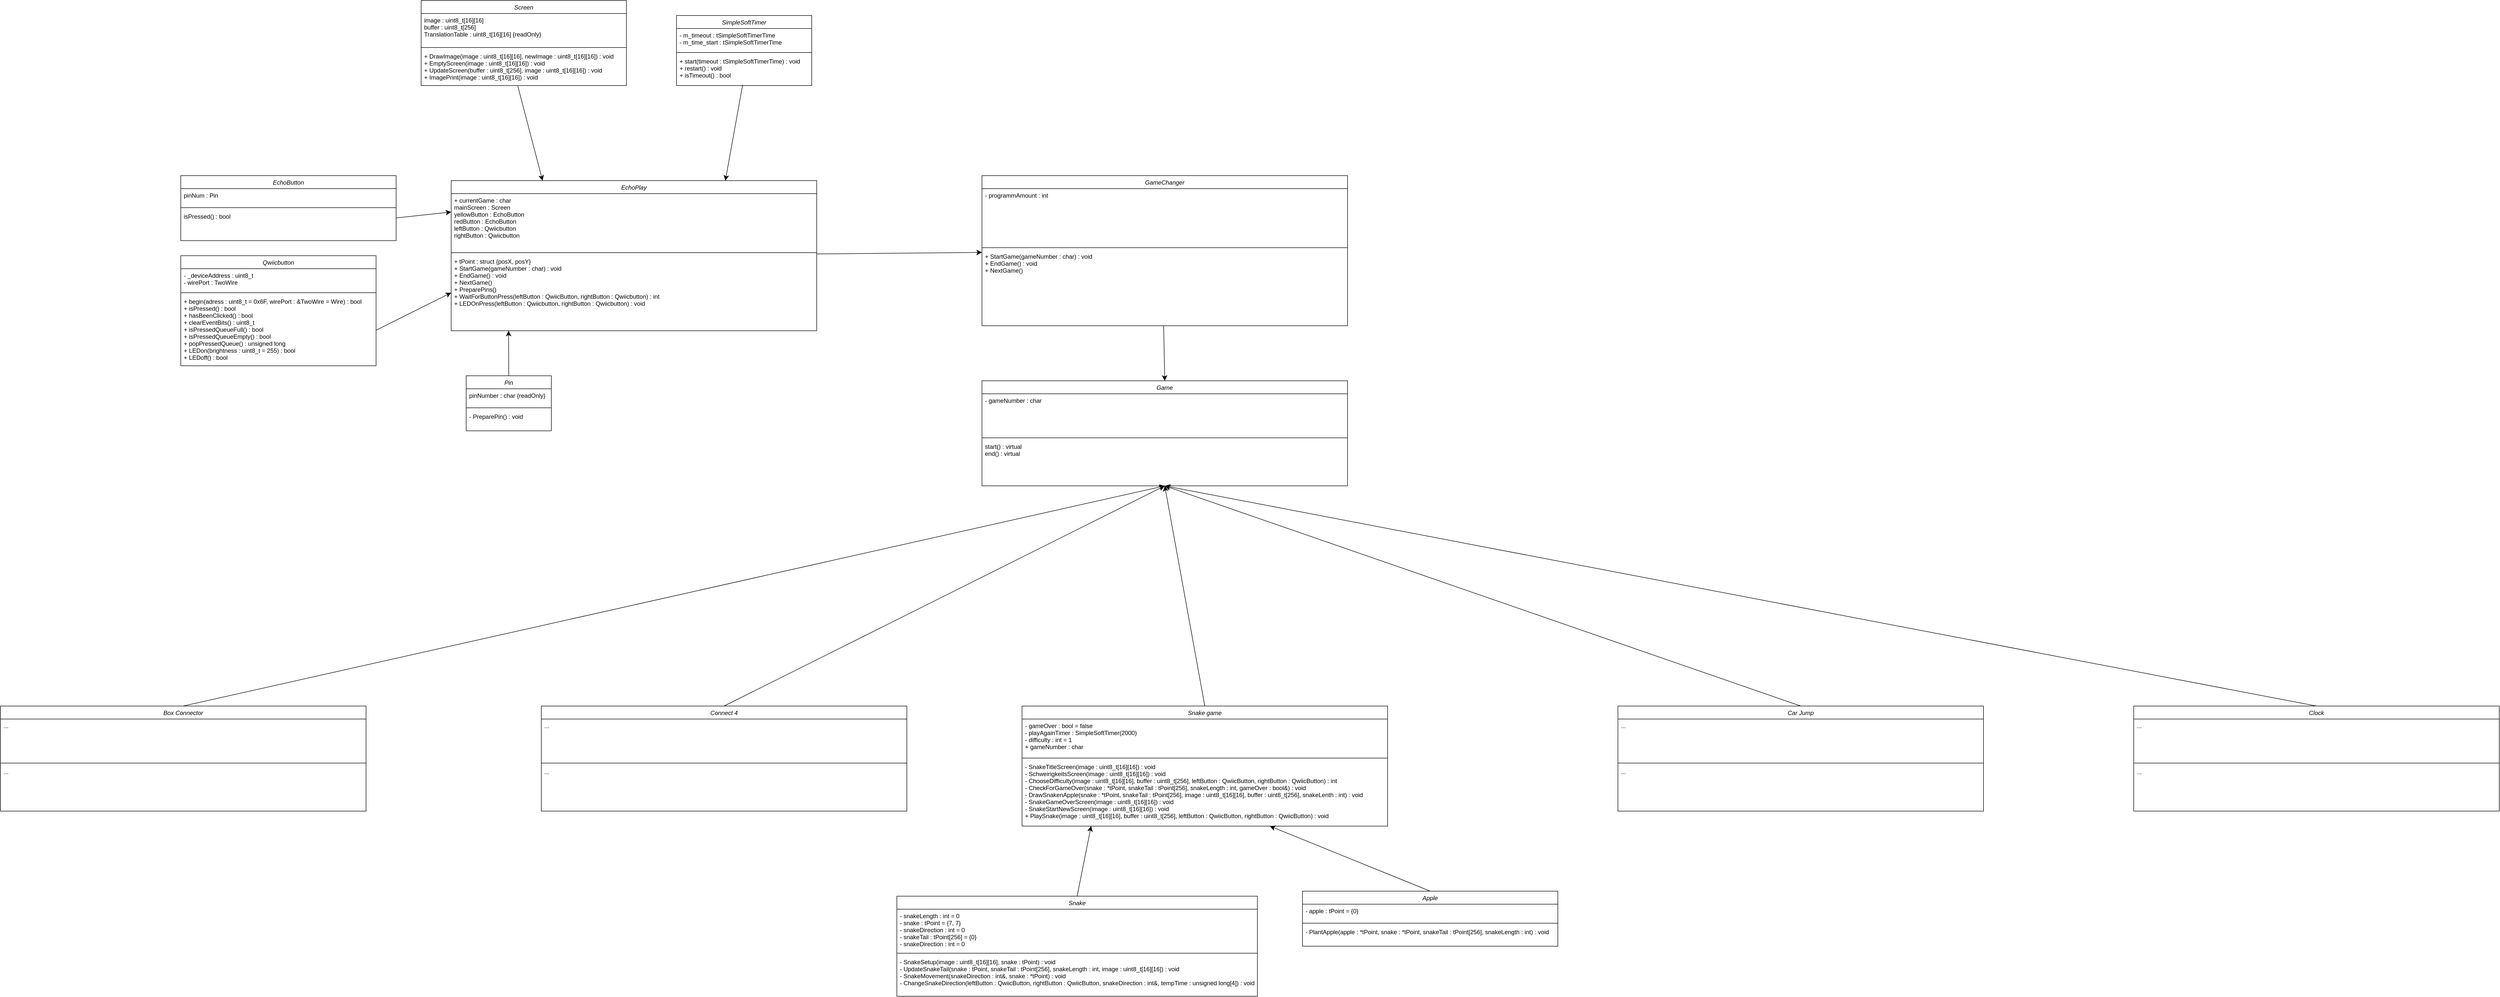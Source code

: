 <mxfile version="28.1.2">
  <diagram id="C5RBs43oDa-KdzZeNtuy" name="Snake">
    <mxGraphModel dx="3209" dy="2805" grid="1" gridSize="10" guides="1" tooltips="1" connect="1" arrows="1" fold="1" page="0" pageScale="1" pageWidth="827" pageHeight="1169" math="0" shadow="0">
      <root>
        <mxCell id="WIyWlLk6GJQsqaUBKTNV-0" />
        <mxCell id="WIyWlLk6GJQsqaUBKTNV-1" parent="WIyWlLk6GJQsqaUBKTNV-0" />
        <mxCell id="eW0T1VOaYJWBQ0yNCG2t-7" value="" style="edgeStyle=none;curved=1;rounded=0;orthogonalLoop=1;jettySize=auto;html=1;fontSize=12;startSize=8;endSize=8;" edge="1" parent="WIyWlLk6GJQsqaUBKTNV-1" source="EPb7erDvm0e9K2WXAWxK-30" target="eW0T1VOaYJWBQ0yNCG2t-3">
          <mxGeometry relative="1" as="geometry" />
        </mxCell>
        <mxCell id="EPb7erDvm0e9K2WXAWxK-30" value="EchoPlay" style="swimlane;fontStyle=2;align=center;verticalAlign=top;childLayout=stackLayout;horizontal=1;startSize=26;horizontalStack=0;resizeParent=1;resizeLast=0;collapsible=1;marginBottom=0;rounded=0;shadow=0;strokeWidth=1;" parent="WIyWlLk6GJQsqaUBKTNV-1" vertex="1">
          <mxGeometry x="-1070" y="-1410" width="730" height="300" as="geometry">
            <mxRectangle x="230" y="140" width="160" height="26" as="alternateBounds" />
          </mxGeometry>
        </mxCell>
        <mxCell id="EPb7erDvm0e9K2WXAWxK-31" value="+ currentGame : char&#xa;mainScreen : Screen&#xa;yellowButton : EchoButton&#xa;redButton : EchoButton&#xa;leftButton : Qwiicbutton&#xa;rightButton : Qwiicbutton&#xa;" style="text;align=left;verticalAlign=top;spacingLeft=4;spacingRight=4;overflow=hidden;rotatable=0;points=[[0,0.5],[1,0.5]];portConstraint=eastwest;rounded=0;shadow=0;html=0;" parent="EPb7erDvm0e9K2WXAWxK-30" vertex="1">
          <mxGeometry y="26" width="730" height="114" as="geometry" />
        </mxCell>
        <mxCell id="EPb7erDvm0e9K2WXAWxK-32" value="" style="line;html=1;strokeWidth=1;align=left;verticalAlign=middle;spacingTop=-1;spacingLeft=3;spacingRight=3;rotatable=0;labelPosition=right;points=[];portConstraint=eastwest;" parent="EPb7erDvm0e9K2WXAWxK-30" vertex="1">
          <mxGeometry y="140" width="730" height="8" as="geometry" />
        </mxCell>
        <mxCell id="EPb7erDvm0e9K2WXAWxK-33" value="+ tPoint : struct {posX, posY}&#xa;+ StartGame(gameNumber : char) : void&#xa;+ EndGame() : void&#xa;+ NextGame()&#xa;+ PreparePins()&#xa;+ WaitForButtonPress(leftButton : QwiicButton, rightButton : Qwiicbutton) : int&#xa;+ LEDOnPress(leftButton : Qwiicbutton, rightButton : Qwiicbutton) : void&#xa;&#xa;" style="text;align=left;verticalAlign=top;spacingLeft=4;spacingRight=4;overflow=hidden;rotatable=0;points=[[0,0.5],[1,0.5]];portConstraint=eastwest;" parent="EPb7erDvm0e9K2WXAWxK-30" vertex="1">
          <mxGeometry y="148" width="730" height="152" as="geometry" />
        </mxCell>
        <mxCell id="EPb7erDvm0e9K2WXAWxK-44" value="" style="edgeStyle=none;curved=1;rounded=0;orthogonalLoop=1;jettySize=auto;html=1;fontSize=12;startSize=8;endSize=8;exitX=0.5;exitY=0;exitDx=0;exitDy=0;entryX=0.157;entryY=1;entryDx=0;entryDy=0;entryPerimeter=0;" parent="WIyWlLk6GJQsqaUBKTNV-1" source="EPb7erDvm0e9K2WXAWxK-41" target="EPb7erDvm0e9K2WXAWxK-33" edge="1">
          <mxGeometry relative="1" as="geometry">
            <mxPoint x="-350.0" y="-1234.883" as="sourcePoint" />
            <mxPoint x="-510" y="-1100" as="targetPoint" />
          </mxGeometry>
        </mxCell>
        <mxCell id="EPb7erDvm0e9K2WXAWxK-41" value="Pin" style="swimlane;fontStyle=2;align=center;verticalAlign=top;childLayout=stackLayout;horizontal=1;startSize=26;horizontalStack=0;resizeParent=1;resizeLast=0;collapsible=1;marginBottom=0;rounded=0;shadow=0;strokeWidth=1;" parent="WIyWlLk6GJQsqaUBKTNV-1" vertex="1">
          <mxGeometry x="-1040" y="-1020" width="170" height="110" as="geometry">
            <mxRectangle x="230" y="140" width="160" height="26" as="alternateBounds" />
          </mxGeometry>
        </mxCell>
        <mxCell id="EPb7erDvm0e9K2WXAWxK-42" value="pinNumber : char {readOnly}" style="text;align=left;verticalAlign=top;spacingLeft=4;spacingRight=4;overflow=hidden;rotatable=0;points=[[0,0.5],[1,0.5]];portConstraint=eastwest;rounded=0;shadow=0;html=0;" parent="EPb7erDvm0e9K2WXAWxK-41" vertex="1">
          <mxGeometry y="26" width="170" height="34" as="geometry" />
        </mxCell>
        <mxCell id="EPb7erDvm0e9K2WXAWxK-43" value="" style="line;html=1;strokeWidth=1;align=left;verticalAlign=middle;spacingTop=-1;spacingLeft=3;spacingRight=3;rotatable=0;labelPosition=right;points=[];portConstraint=eastwest;" parent="EPb7erDvm0e9K2WXAWxK-41" vertex="1">
          <mxGeometry y="60" width="170" height="8" as="geometry" />
        </mxCell>
        <mxCell id="EPb7erDvm0e9K2WXAWxK-46" value="- PreparePin() : void" style="text;align=left;verticalAlign=top;spacingLeft=4;spacingRight=4;overflow=hidden;rotatable=0;points=[[0,0.5],[1,0.5]];portConstraint=eastwest;rounded=0;shadow=0;html=0;" parent="EPb7erDvm0e9K2WXAWxK-41" vertex="1">
          <mxGeometry y="68" width="170" height="42" as="geometry" />
        </mxCell>
        <mxCell id="EPb7erDvm0e9K2WXAWxK-55" value="Game" style="swimlane;fontStyle=2;align=center;verticalAlign=top;childLayout=stackLayout;horizontal=1;startSize=26;horizontalStack=0;resizeParent=1;resizeLast=0;collapsible=1;marginBottom=0;rounded=0;shadow=0;strokeWidth=1;" parent="WIyWlLk6GJQsqaUBKTNV-1" vertex="1">
          <mxGeometry x="-10" y="-1010" width="730" height="210" as="geometry">
            <mxRectangle x="230" y="140" width="160" height="26" as="alternateBounds" />
          </mxGeometry>
        </mxCell>
        <mxCell id="EPb7erDvm0e9K2WXAWxK-56" value="- gameNumber : char&#xa;" style="text;align=left;verticalAlign=top;spacingLeft=4;spacingRight=4;overflow=hidden;rotatable=0;points=[[0,0.5],[1,0.5]];portConstraint=eastwest;rounded=0;shadow=0;html=0;" parent="EPb7erDvm0e9K2WXAWxK-55" vertex="1">
          <mxGeometry y="26" width="730" height="84" as="geometry" />
        </mxCell>
        <mxCell id="EPb7erDvm0e9K2WXAWxK-57" value="" style="line;html=1;strokeWidth=1;align=left;verticalAlign=middle;spacingTop=-1;spacingLeft=3;spacingRight=3;rotatable=0;labelPosition=right;points=[];portConstraint=eastwest;" parent="EPb7erDvm0e9K2WXAWxK-55" vertex="1">
          <mxGeometry y="110" width="730" height="8" as="geometry" />
        </mxCell>
        <mxCell id="EWlRzlxdhO2FhHiECtLa-30" value="start() : virtual&#xa;end() : virtual&#xa;&#xa;" style="text;align=left;verticalAlign=top;spacingLeft=4;spacingRight=4;overflow=hidden;rotatable=0;points=[[0,0.5],[1,0.5]];portConstraint=eastwest;rounded=0;shadow=0;html=0;" parent="EPb7erDvm0e9K2WXAWxK-55" vertex="1">
          <mxGeometry y="118" width="730" height="84" as="geometry" />
        </mxCell>
        <mxCell id="EWlRzlxdhO2FhHiECtLa-0" value="Screen" style="swimlane;fontStyle=2;align=center;verticalAlign=top;childLayout=stackLayout;horizontal=1;startSize=26;horizontalStack=0;resizeParent=1;resizeLast=0;collapsible=1;marginBottom=0;rounded=0;shadow=0;strokeWidth=1;" parent="WIyWlLk6GJQsqaUBKTNV-1" vertex="1">
          <mxGeometry x="-1130" y="-1770" width="410" height="170" as="geometry">
            <mxRectangle x="230" y="140" width="160" height="26" as="alternateBounds" />
          </mxGeometry>
        </mxCell>
        <mxCell id="EWlRzlxdhO2FhHiECtLa-1" value="image : uint8_t[16][16]&#xa;buffer : uint8_t[256]&#xa;TranslationTable : uint8_t[16][16] {readOnly}" style="text;align=left;verticalAlign=top;spacingLeft=4;spacingRight=4;overflow=hidden;rotatable=0;points=[[0,0.5],[1,0.5]];portConstraint=eastwest;rounded=0;shadow=0;html=0;" parent="EWlRzlxdhO2FhHiECtLa-0" vertex="1">
          <mxGeometry y="26" width="410" height="64" as="geometry" />
        </mxCell>
        <mxCell id="EWlRzlxdhO2FhHiECtLa-2" value="" style="line;html=1;strokeWidth=1;align=left;verticalAlign=middle;spacingTop=-1;spacingLeft=3;spacingRight=3;rotatable=0;labelPosition=right;points=[];portConstraint=eastwest;" parent="EWlRzlxdhO2FhHiECtLa-0" vertex="1">
          <mxGeometry y="90" width="410" height="8" as="geometry" />
        </mxCell>
        <mxCell id="EWlRzlxdhO2FhHiECtLa-3" value="+ DrawImage(image : uint8_t[16][16], newImage : uint8_t[16][16]) : void&#xa;+ EmptyScreen(image : uint8_t[16][16]) : void&#xa;+ UpdateScreen(buffer : uint8_t[256], image : uint8_t[16][16]) : void&#xa;+ ImagePrint(image : uint8_t[16][16]) : void" style="text;align=left;verticalAlign=top;spacingLeft=4;spacingRight=4;overflow=hidden;rotatable=0;points=[[0,0.5],[1,0.5]];portConstraint=eastwest;" parent="EWlRzlxdhO2FhHiECtLa-0" vertex="1">
          <mxGeometry y="98" width="410" height="72" as="geometry" />
        </mxCell>
        <mxCell id="EWlRzlxdhO2FhHiECtLa-10" value="EchoButton" style="swimlane;fontStyle=2;align=center;verticalAlign=top;childLayout=stackLayout;horizontal=1;startSize=26;horizontalStack=0;resizeParent=1;resizeLast=0;collapsible=1;marginBottom=0;rounded=0;shadow=0;strokeWidth=1;" parent="WIyWlLk6GJQsqaUBKTNV-1" vertex="1">
          <mxGeometry x="-1610" y="-1420" width="430" height="130" as="geometry">
            <mxRectangle x="230" y="140" width="160" height="26" as="alternateBounds" />
          </mxGeometry>
        </mxCell>
        <mxCell id="EWlRzlxdhO2FhHiECtLa-11" value="pinNum : Pin&#xa;" style="text;align=left;verticalAlign=top;spacingLeft=4;spacingRight=4;overflow=hidden;rotatable=0;points=[[0,0.5],[1,0.5]];portConstraint=eastwest;rounded=0;shadow=0;html=0;" parent="EWlRzlxdhO2FhHiECtLa-10" vertex="1">
          <mxGeometry y="26" width="430" height="34" as="geometry" />
        </mxCell>
        <mxCell id="EWlRzlxdhO2FhHiECtLa-12" value="" style="line;html=1;strokeWidth=1;align=left;verticalAlign=middle;spacingTop=-1;spacingLeft=3;spacingRight=3;rotatable=0;labelPosition=right;points=[];portConstraint=eastwest;" parent="EWlRzlxdhO2FhHiECtLa-10" vertex="1">
          <mxGeometry y="60" width="430" height="8" as="geometry" />
        </mxCell>
        <mxCell id="EWlRzlxdhO2FhHiECtLa-34" value="isPressed() : bool&#xa;" style="text;align=left;verticalAlign=top;spacingLeft=4;spacingRight=4;overflow=hidden;rotatable=0;points=[[0,0.5],[1,0.5]];portConstraint=eastwest;rounded=0;shadow=0;html=0;" parent="EWlRzlxdhO2FhHiECtLa-10" vertex="1">
          <mxGeometry y="68" width="430" height="62" as="geometry" />
        </mxCell>
        <mxCell id="EWlRzlxdhO2FhHiECtLa-14" style="edgeStyle=none;curved=1;rounded=0;orthogonalLoop=1;jettySize=auto;html=1;exitX=0.999;exitY=0.269;exitDx=0;exitDy=0;entryX=0;entryY=0.322;entryDx=0;entryDy=0;entryPerimeter=0;fontSize=12;startSize=8;endSize=8;exitPerimeter=0;" parent="WIyWlLk6GJQsqaUBKTNV-1" source="EWlRzlxdhO2FhHiECtLa-34" target="EPb7erDvm0e9K2WXAWxK-31" edge="1">
          <mxGeometry relative="1" as="geometry">
            <mxPoint x="-1240" y="-1311" as="sourcePoint" />
          </mxGeometry>
        </mxCell>
        <mxCell id="EWlRzlxdhO2FhHiECtLa-15" value="Qwiicbutton" style="swimlane;fontStyle=2;align=center;verticalAlign=top;childLayout=stackLayout;horizontal=1;startSize=26;horizontalStack=0;resizeParent=1;resizeLast=0;collapsible=1;marginBottom=0;rounded=0;shadow=0;strokeWidth=1;" parent="WIyWlLk6GJQsqaUBKTNV-1" vertex="1">
          <mxGeometry x="-1610" y="-1260" width="390" height="220" as="geometry">
            <mxRectangle x="230" y="140" width="160" height="26" as="alternateBounds" />
          </mxGeometry>
        </mxCell>
        <mxCell id="EWlRzlxdhO2FhHiECtLa-16" value="- _deviceAddress : uint8_t&#xa;- wirePort : TwoWire" style="text;align=left;verticalAlign=top;spacingLeft=4;spacingRight=4;overflow=hidden;rotatable=0;points=[[0,0.5],[1,0.5]];portConstraint=eastwest;rounded=0;shadow=0;html=0;" parent="EWlRzlxdhO2FhHiECtLa-15" vertex="1">
          <mxGeometry y="26" width="390" height="44" as="geometry" />
        </mxCell>
        <mxCell id="EWlRzlxdhO2FhHiECtLa-17" value="" style="line;html=1;strokeWidth=1;align=left;verticalAlign=middle;spacingTop=-1;spacingLeft=3;spacingRight=3;rotatable=0;labelPosition=right;points=[];portConstraint=eastwest;" parent="EWlRzlxdhO2FhHiECtLa-15" vertex="1">
          <mxGeometry y="70" width="390" height="8" as="geometry" />
        </mxCell>
        <mxCell id="EWlRzlxdhO2FhHiECtLa-18" value="+ begin(adress : uint8_t = 0x6F, wirePort : &amp;TwoWire = Wire) : bool&#xa;+ isPressed() : bool&#xa;+ hasBeenClicked() : bool&#xa;+ clearEventBits() : uint8_t&#xa;+ isPressedQueueFull() : bool&#xa;+ isPressedQueueEmpty() : bool&#xa;+ popPressedQueue() : unsigned long&#xa;+ LEDon(brightness : uint8_t = 255) : bool&#xa;+ LEDoff() : bool&#xa;" style="text;align=left;verticalAlign=top;spacingLeft=4;spacingRight=4;overflow=hidden;rotatable=0;points=[[0,0.5],[1,0.5]];portConstraint=eastwest;" parent="EWlRzlxdhO2FhHiECtLa-15" vertex="1">
          <mxGeometry y="78" width="390" height="142" as="geometry" />
        </mxCell>
        <mxCell id="EWlRzlxdhO2FhHiECtLa-19" style="edgeStyle=none;curved=1;rounded=0;orthogonalLoop=1;jettySize=auto;html=1;exitX=1;exitY=0.5;exitDx=0;exitDy=0;entryX=0;entryY=0.5;entryDx=0;entryDy=0;fontSize=12;startSize=8;endSize=8;" parent="WIyWlLk6GJQsqaUBKTNV-1" source="EWlRzlxdhO2FhHiECtLa-18" target="EPb7erDvm0e9K2WXAWxK-33" edge="1">
          <mxGeometry relative="1" as="geometry" />
        </mxCell>
        <mxCell id="EWlRzlxdhO2FhHiECtLa-21" style="edgeStyle=none;curved=1;rounded=0;orthogonalLoop=1;jettySize=auto;html=1;exitX=0.471;exitY=1.017;exitDx=0;exitDy=0;entryX=0.25;entryY=0;entryDx=0;entryDy=0;fontSize=12;startSize=8;endSize=8;exitPerimeter=0;" parent="WIyWlLk6GJQsqaUBKTNV-1" source="EWlRzlxdhO2FhHiECtLa-3" target="EPb7erDvm0e9K2WXAWxK-30" edge="1">
          <mxGeometry relative="1" as="geometry" />
        </mxCell>
        <mxCell id="EWlRzlxdhO2FhHiECtLa-22" value="SimpleSoftTimer" style="swimlane;fontStyle=2;align=center;verticalAlign=top;childLayout=stackLayout;horizontal=1;startSize=26;horizontalStack=0;resizeParent=1;resizeLast=0;collapsible=1;marginBottom=0;rounded=0;shadow=0;strokeWidth=1;" parent="WIyWlLk6GJQsqaUBKTNV-1" vertex="1">
          <mxGeometry x="-620" y="-1740" width="270" height="140" as="geometry">
            <mxRectangle x="230" y="140" width="160" height="26" as="alternateBounds" />
          </mxGeometry>
        </mxCell>
        <mxCell id="EWlRzlxdhO2FhHiECtLa-23" value="- m_timeout : tSimpleSoftTimerTime&#xa;- m_time_start : tSimpleSoftTimerTime" style="text;align=left;verticalAlign=top;spacingLeft=4;spacingRight=4;overflow=hidden;rotatable=0;points=[[0,0.5],[1,0.5]];portConstraint=eastwest;rounded=0;shadow=0;html=0;" parent="EWlRzlxdhO2FhHiECtLa-22" vertex="1">
          <mxGeometry y="26" width="270" height="44" as="geometry" />
        </mxCell>
        <mxCell id="EWlRzlxdhO2FhHiECtLa-24" value="" style="line;html=1;strokeWidth=1;align=left;verticalAlign=middle;spacingTop=-1;spacingLeft=3;spacingRight=3;rotatable=0;labelPosition=right;points=[];portConstraint=eastwest;" parent="EWlRzlxdhO2FhHiECtLa-22" vertex="1">
          <mxGeometry y="70" width="270" height="8" as="geometry" />
        </mxCell>
        <mxCell id="EWlRzlxdhO2FhHiECtLa-25" value="+ start(timeout : tSimpleSoftTimerTime) : void&#xa;+ restart() : void&#xa;+ isTimeout() : bool" style="text;align=left;verticalAlign=top;spacingLeft=4;spacingRight=4;overflow=hidden;rotatable=0;points=[[0,0.5],[1,0.5]];portConstraint=eastwest;" parent="EWlRzlxdhO2FhHiECtLa-22" vertex="1">
          <mxGeometry y="78" width="270" height="62" as="geometry" />
        </mxCell>
        <mxCell id="EWlRzlxdhO2FhHiECtLa-26" style="edgeStyle=none;curved=1;rounded=0;orthogonalLoop=1;jettySize=auto;html=1;exitX=0.489;exitY=0.981;exitDx=0;exitDy=0;entryX=0.75;entryY=0;entryDx=0;entryDy=0;fontSize=12;startSize=8;endSize=8;exitPerimeter=0;" parent="WIyWlLk6GJQsqaUBKTNV-1" source="EWlRzlxdhO2FhHiECtLa-25" target="EPb7erDvm0e9K2WXAWxK-30" edge="1">
          <mxGeometry relative="1" as="geometry" />
        </mxCell>
        <mxCell id="eW0T1VOaYJWBQ0yNCG2t-3" value="GameChanger" style="swimlane;fontStyle=2;align=center;verticalAlign=top;childLayout=stackLayout;horizontal=1;startSize=26;horizontalStack=0;resizeParent=1;resizeLast=0;collapsible=1;marginBottom=0;rounded=0;shadow=0;strokeWidth=1;" vertex="1" parent="WIyWlLk6GJQsqaUBKTNV-1">
          <mxGeometry x="-10" y="-1420" width="730" height="300" as="geometry">
            <mxRectangle x="230" y="140" width="160" height="26" as="alternateBounds" />
          </mxGeometry>
        </mxCell>
        <mxCell id="eW0T1VOaYJWBQ0yNCG2t-4" value="- programmAmount : int&#xa;" style="text;align=left;verticalAlign=top;spacingLeft=4;spacingRight=4;overflow=hidden;rotatable=0;points=[[0,0.5],[1,0.5]];portConstraint=eastwest;rounded=0;shadow=0;html=0;" vertex="1" parent="eW0T1VOaYJWBQ0yNCG2t-3">
          <mxGeometry y="26" width="730" height="114" as="geometry" />
        </mxCell>
        <mxCell id="eW0T1VOaYJWBQ0yNCG2t-5" value="" style="line;html=1;strokeWidth=1;align=left;verticalAlign=middle;spacingTop=-1;spacingLeft=3;spacingRight=3;rotatable=0;labelPosition=right;points=[];portConstraint=eastwest;" vertex="1" parent="eW0T1VOaYJWBQ0yNCG2t-3">
          <mxGeometry y="140" width="730" height="8" as="geometry" />
        </mxCell>
        <mxCell id="eW0T1VOaYJWBQ0yNCG2t-6" value="+ StartGame(gameNumber : char) : void&#xa;+ EndGame() : void&#xa;+ NextGame()&#xa;&#xa;" style="text;align=left;verticalAlign=top;spacingLeft=4;spacingRight=4;overflow=hidden;rotatable=0;points=[[0,0.5],[1,0.5]];portConstraint=eastwest;" vertex="1" parent="eW0T1VOaYJWBQ0yNCG2t-3">
          <mxGeometry y="148" width="730" height="152" as="geometry" />
        </mxCell>
        <mxCell id="eW0T1VOaYJWBQ0yNCG2t-8" style="edgeStyle=none;curved=1;rounded=0;orthogonalLoop=1;jettySize=auto;html=1;exitX=0.497;exitY=1;exitDx=0;exitDy=0;entryX=0.5;entryY=0;entryDx=0;entryDy=0;fontSize=12;startSize=8;endSize=8;exitPerimeter=0;" edge="1" parent="WIyWlLk6GJQsqaUBKTNV-1" source="eW0T1VOaYJWBQ0yNCG2t-6" target="EPb7erDvm0e9K2WXAWxK-55">
          <mxGeometry relative="1" as="geometry">
            <mxPoint x="718.76" y="-885.02" as="sourcePoint" />
            <mxPoint x="710.0" y="-1070.004" as="targetPoint" />
          </mxGeometry>
        </mxCell>
        <mxCell id="eW0T1VOaYJWBQ0yNCG2t-9" value="Snake" style="swimlane;fontStyle=2;align=center;verticalAlign=top;childLayout=stackLayout;horizontal=1;startSize=26;horizontalStack=0;resizeParent=1;resizeLast=0;collapsible=1;marginBottom=0;rounded=0;shadow=0;strokeWidth=1;" vertex="1" parent="WIyWlLk6GJQsqaUBKTNV-1">
          <mxGeometry x="-180" y="20" width="720" height="200" as="geometry">
            <mxRectangle x="230" y="140" width="160" height="26" as="alternateBounds" />
          </mxGeometry>
        </mxCell>
        <mxCell id="eW0T1VOaYJWBQ0yNCG2t-10" value="- snakeLength : int = 0&#xa;- snake : tPoint = {7, 7}&#xa;- snakeDirection : int = 0&#xa;- snakeTail : tPoint[256] = {0}&#xa;- snakeDirection : int = 0" style="text;align=left;verticalAlign=top;spacingLeft=4;spacingRight=4;overflow=hidden;rotatable=0;points=[[0,0.5],[1,0.5]];portConstraint=eastwest;rounded=0;shadow=0;html=0;" vertex="1" parent="eW0T1VOaYJWBQ0yNCG2t-9">
          <mxGeometry y="26" width="720" height="84" as="geometry" />
        </mxCell>
        <mxCell id="eW0T1VOaYJWBQ0yNCG2t-11" value="" style="line;html=1;strokeWidth=1;align=left;verticalAlign=middle;spacingTop=-1;spacingLeft=3;spacingRight=3;rotatable=0;labelPosition=right;points=[];portConstraint=eastwest;" vertex="1" parent="eW0T1VOaYJWBQ0yNCG2t-9">
          <mxGeometry y="110" width="720" height="8" as="geometry" />
        </mxCell>
        <mxCell id="eW0T1VOaYJWBQ0yNCG2t-12" value="- SnakeSetup(image : uint8_t[16][16], snake : tPoint) : void&#xa;- UpdateSnakeTail(snake : tPoint, snakeTail : tPoint[256], snakeLength : int, image : uint8_t[16][16]) : void&#xa;- SnakeMovement(snakeDirection : int&amp;, snake : *tPoint) : void&#xa;- ChangeSnakeDirection(leftButton : QwiicButton, rightButton : QwiicButton, snakeDirection : int&amp;, tempTime : unsigned long[4]) : void&#xa;" style="text;align=left;verticalAlign=top;spacingLeft=4;spacingRight=4;overflow=hidden;rotatable=0;points=[[0,0.5],[1,0.5]];portConstraint=eastwest;" vertex="1" parent="eW0T1VOaYJWBQ0yNCG2t-9">
          <mxGeometry y="118" width="720" height="76" as="geometry" />
        </mxCell>
        <mxCell id="eW0T1VOaYJWBQ0yNCG2t-45" style="edgeStyle=none;curved=1;rounded=0;orthogonalLoop=1;jettySize=auto;html=1;exitX=0.5;exitY=0;exitDx=0;exitDy=0;entryX=0.5;entryY=1;entryDx=0;entryDy=0;fontSize=12;startSize=8;endSize=8;" edge="1" parent="WIyWlLk6GJQsqaUBKTNV-1" source="eW0T1VOaYJWBQ0yNCG2t-13" target="EPb7erDvm0e9K2WXAWxK-55">
          <mxGeometry relative="1" as="geometry">
            <mxPoint x="165" y="-800" as="targetPoint" />
          </mxGeometry>
        </mxCell>
        <mxCell id="eW0T1VOaYJWBQ0yNCG2t-13" value="Snake game" style="swimlane;fontStyle=2;align=center;verticalAlign=top;childLayout=stackLayout;horizontal=1;startSize=26;horizontalStack=0;resizeParent=1;resizeLast=0;collapsible=1;marginBottom=0;rounded=0;shadow=0;strokeWidth=1;" vertex="1" parent="WIyWlLk6GJQsqaUBKTNV-1">
          <mxGeometry x="70" y="-360" width="730" height="240" as="geometry">
            <mxRectangle x="230" y="140" width="160" height="26" as="alternateBounds" />
          </mxGeometry>
        </mxCell>
        <mxCell id="eW0T1VOaYJWBQ0yNCG2t-14" value="- gameOver : bool = false&#xa;- playAgainTimer : SimpleSoftTimer(2000)&#xa;- difficulty : int = 1&#xa;+ gameNumber : char" style="text;align=left;verticalAlign=top;spacingLeft=4;spacingRight=4;overflow=hidden;rotatable=0;points=[[0,0.5],[1,0.5]];portConstraint=eastwest;rounded=0;shadow=0;html=0;" vertex="1" parent="eW0T1VOaYJWBQ0yNCG2t-13">
          <mxGeometry y="26" width="730" height="74" as="geometry" />
        </mxCell>
        <mxCell id="eW0T1VOaYJWBQ0yNCG2t-15" value="" style="line;html=1;strokeWidth=1;align=left;verticalAlign=middle;spacingTop=-1;spacingLeft=3;spacingRight=3;rotatable=0;labelPosition=right;points=[];portConstraint=eastwest;" vertex="1" parent="eW0T1VOaYJWBQ0yNCG2t-13">
          <mxGeometry y="100" width="730" height="8" as="geometry" />
        </mxCell>
        <mxCell id="eW0T1VOaYJWBQ0yNCG2t-16" value="- SnakeTitleScreen(image : uint8_t[16][16]) : void&#xa;- SchweirigkeitsScreen(image : uint8_t[16][16]) : void&#xa;- ChooseDifficulty(image : uint8_t[16][16], buffer : uint8_t[256], leftButton : QwiicButton, rightButton : QwiicButton) : int&#xa;- CheckForGameOver(snake : *tPoint, snakeTail : tPoint[256], snakeLength : int, gameOver : bool&amp;) : void&#xa;- DrawSnakenApple(snake : *tPoint, snakeTail : tPoint[256], image : uint8_t[16][16], buffer : uint8_t[256], snakeLenth : int) : void&#xa;- SnakeGameOverScreen(image : uint8_t[16][16]) : void&#xa;- SnakeStartNewScreen(image : uint8_t[16][16]) : void&#xa;+ PlaySnake(image : uint8_t[16][16], buffer : uint8_t[256], leftButton : QwiicButton, rightButton : QwiicButton) : void" style="text;align=left;verticalAlign=top;spacingLeft=4;spacingRight=4;overflow=hidden;rotatable=0;points=[[0,0.5],[1,0.5]];portConstraint=eastwest;" vertex="1" parent="eW0T1VOaYJWBQ0yNCG2t-13">
          <mxGeometry y="108" width="730" height="132" as="geometry" />
        </mxCell>
        <mxCell id="eW0T1VOaYJWBQ0yNCG2t-18" value="Apple" style="swimlane;fontStyle=2;align=center;verticalAlign=top;childLayout=stackLayout;horizontal=1;startSize=26;horizontalStack=0;resizeParent=1;resizeLast=0;collapsible=1;marginBottom=0;rounded=0;shadow=0;strokeWidth=1;" vertex="1" parent="WIyWlLk6GJQsqaUBKTNV-1">
          <mxGeometry x="630" y="10" width="510" height="110" as="geometry">
            <mxRectangle x="230" y="140" width="160" height="26" as="alternateBounds" />
          </mxGeometry>
        </mxCell>
        <mxCell id="eW0T1VOaYJWBQ0yNCG2t-19" value="- apple : tPoint = {0}" style="text;align=left;verticalAlign=top;spacingLeft=4;spacingRight=4;overflow=hidden;rotatable=0;points=[[0,0.5],[1,0.5]];portConstraint=eastwest;rounded=0;shadow=0;html=0;" vertex="1" parent="eW0T1VOaYJWBQ0yNCG2t-18">
          <mxGeometry y="26" width="510" height="34" as="geometry" />
        </mxCell>
        <mxCell id="eW0T1VOaYJWBQ0yNCG2t-20" value="" style="line;html=1;strokeWidth=1;align=left;verticalAlign=middle;spacingTop=-1;spacingLeft=3;spacingRight=3;rotatable=0;labelPosition=right;points=[];portConstraint=eastwest;" vertex="1" parent="eW0T1VOaYJWBQ0yNCG2t-18">
          <mxGeometry y="60" width="510" height="8" as="geometry" />
        </mxCell>
        <mxCell id="eW0T1VOaYJWBQ0yNCG2t-21" value="- PlantApple(apple : *tPoint, snake : *tPoint, snakeTail : tPoint[256], snakeLength : int) : void" style="text;align=left;verticalAlign=top;spacingLeft=4;spacingRight=4;overflow=hidden;rotatable=0;points=[[0,0.5],[1,0.5]];portConstraint=eastwest;" vertex="1" parent="eW0T1VOaYJWBQ0yNCG2t-18">
          <mxGeometry y="68" width="510" height="42" as="geometry" />
        </mxCell>
        <mxCell id="eW0T1VOaYJWBQ0yNCG2t-23" value="" style="edgeStyle=none;curved=1;rounded=0;orthogonalLoop=1;jettySize=auto;html=1;fontSize=12;startSize=8;endSize=8;entryX=0.678;entryY=1;entryDx=0;entryDy=0;exitX=0.5;exitY=0;exitDx=0;exitDy=0;entryPerimeter=0;" edge="1" parent="WIyWlLk6GJQsqaUBKTNV-1" source="eW0T1VOaYJWBQ0yNCG2t-18" target="eW0T1VOaYJWBQ0yNCG2t-16">
          <mxGeometry relative="1" as="geometry">
            <mxPoint x="759.996" y="-4" as="sourcePoint" />
            <mxPoint x="825.112" y="46" as="targetPoint" />
          </mxGeometry>
        </mxCell>
        <mxCell id="eW0T1VOaYJWBQ0yNCG2t-46" style="edgeStyle=none;curved=1;rounded=0;orthogonalLoop=1;jettySize=auto;html=1;exitX=0.5;exitY=0;exitDx=0;exitDy=0;fontSize=12;startSize=8;endSize=8;entryX=0.5;entryY=1;entryDx=0;entryDy=0;" edge="1" parent="WIyWlLk6GJQsqaUBKTNV-1" source="eW0T1VOaYJWBQ0yNCG2t-24" target="EPb7erDvm0e9K2WXAWxK-55">
          <mxGeometry relative="1" as="geometry">
            <mxPoint x="165" y="-800" as="targetPoint" />
          </mxGeometry>
        </mxCell>
        <mxCell id="eW0T1VOaYJWBQ0yNCG2t-24" value="Car Jump" style="swimlane;fontStyle=2;align=center;verticalAlign=top;childLayout=stackLayout;horizontal=1;startSize=26;horizontalStack=0;resizeParent=1;resizeLast=0;collapsible=1;marginBottom=0;rounded=0;shadow=0;strokeWidth=1;" vertex="1" parent="WIyWlLk6GJQsqaUBKTNV-1">
          <mxGeometry x="1260" y="-360" width="730" height="210" as="geometry">
            <mxRectangle x="230" y="140" width="160" height="26" as="alternateBounds" />
          </mxGeometry>
        </mxCell>
        <mxCell id="eW0T1VOaYJWBQ0yNCG2t-25" value="..." style="text;align=left;verticalAlign=top;spacingLeft=4;spacingRight=4;overflow=hidden;rotatable=0;points=[[0,0.5],[1,0.5]];portConstraint=eastwest;rounded=0;shadow=0;html=0;" vertex="1" parent="eW0T1VOaYJWBQ0yNCG2t-24">
          <mxGeometry y="26" width="730" height="84" as="geometry" />
        </mxCell>
        <mxCell id="eW0T1VOaYJWBQ0yNCG2t-26" value="" style="line;html=1;strokeWidth=1;align=left;verticalAlign=middle;spacingTop=-1;spacingLeft=3;spacingRight=3;rotatable=0;labelPosition=right;points=[];portConstraint=eastwest;" vertex="1" parent="eW0T1VOaYJWBQ0yNCG2t-24">
          <mxGeometry y="110" width="730" height="8" as="geometry" />
        </mxCell>
        <mxCell id="eW0T1VOaYJWBQ0yNCG2t-27" value="..." style="text;align=left;verticalAlign=top;spacingLeft=4;spacingRight=4;overflow=hidden;rotatable=0;points=[[0,0.5],[1,0.5]];portConstraint=eastwest;rounded=0;shadow=0;html=0;" vertex="1" parent="eW0T1VOaYJWBQ0yNCG2t-24">
          <mxGeometry y="118" width="730" height="84" as="geometry" />
        </mxCell>
        <mxCell id="eW0T1VOaYJWBQ0yNCG2t-47" style="edgeStyle=none;curved=1;rounded=0;orthogonalLoop=1;jettySize=auto;html=1;exitX=0.5;exitY=0;exitDx=0;exitDy=0;fontSize=12;startSize=8;endSize=8;entryX=0.5;entryY=1;entryDx=0;entryDy=0;" edge="1" parent="WIyWlLk6GJQsqaUBKTNV-1" source="eW0T1VOaYJWBQ0yNCG2t-30" target="EPb7erDvm0e9K2WXAWxK-55">
          <mxGeometry relative="1" as="geometry">
            <mxPoint x="165" y="-800" as="targetPoint" />
          </mxGeometry>
        </mxCell>
        <mxCell id="eW0T1VOaYJWBQ0yNCG2t-30" value="Connect 4" style="swimlane;fontStyle=2;align=center;verticalAlign=top;childLayout=stackLayout;horizontal=1;startSize=26;horizontalStack=0;resizeParent=1;resizeLast=0;collapsible=1;marginBottom=0;rounded=0;shadow=0;strokeWidth=1;" vertex="1" parent="WIyWlLk6GJQsqaUBKTNV-1">
          <mxGeometry x="-890" y="-360" width="730" height="210" as="geometry">
            <mxRectangle x="230" y="140" width="160" height="26" as="alternateBounds" />
          </mxGeometry>
        </mxCell>
        <mxCell id="eW0T1VOaYJWBQ0yNCG2t-31" value="..." style="text;align=left;verticalAlign=top;spacingLeft=4;spacingRight=4;overflow=hidden;rotatable=0;points=[[0,0.5],[1,0.5]];portConstraint=eastwest;rounded=0;shadow=0;html=0;" vertex="1" parent="eW0T1VOaYJWBQ0yNCG2t-30">
          <mxGeometry y="26" width="730" height="84" as="geometry" />
        </mxCell>
        <mxCell id="eW0T1VOaYJWBQ0yNCG2t-32" value="" style="line;html=1;strokeWidth=1;align=left;verticalAlign=middle;spacingTop=-1;spacingLeft=3;spacingRight=3;rotatable=0;labelPosition=right;points=[];portConstraint=eastwest;" vertex="1" parent="eW0T1VOaYJWBQ0yNCG2t-30">
          <mxGeometry y="110" width="730" height="8" as="geometry" />
        </mxCell>
        <mxCell id="eW0T1VOaYJWBQ0yNCG2t-33" value="..." style="text;align=left;verticalAlign=top;spacingLeft=4;spacingRight=4;overflow=hidden;rotatable=0;points=[[0,0.5],[1,0.5]];portConstraint=eastwest;rounded=0;shadow=0;html=0;" vertex="1" parent="eW0T1VOaYJWBQ0yNCG2t-30">
          <mxGeometry y="118" width="730" height="84" as="geometry" />
        </mxCell>
        <mxCell id="eW0T1VOaYJWBQ0yNCG2t-49" style="edgeStyle=none;curved=1;rounded=0;orthogonalLoop=1;jettySize=auto;html=1;exitX=0.5;exitY=0;exitDx=0;exitDy=0;fontSize=12;startSize=8;endSize=8;entryX=0.5;entryY=1;entryDx=0;entryDy=0;" edge="1" parent="WIyWlLk6GJQsqaUBKTNV-1" source="eW0T1VOaYJWBQ0yNCG2t-35" target="EPb7erDvm0e9K2WXAWxK-55">
          <mxGeometry relative="1" as="geometry">
            <mxPoint x="165" y="-800" as="targetPoint" />
          </mxGeometry>
        </mxCell>
        <mxCell id="eW0T1VOaYJWBQ0yNCG2t-35" value="Clock" style="swimlane;fontStyle=2;align=center;verticalAlign=top;childLayout=stackLayout;horizontal=1;startSize=26;horizontalStack=0;resizeParent=1;resizeLast=0;collapsible=1;marginBottom=0;rounded=0;shadow=0;strokeWidth=1;" vertex="1" parent="WIyWlLk6GJQsqaUBKTNV-1">
          <mxGeometry x="2290" y="-360" width="730" height="210" as="geometry">
            <mxRectangle x="230" y="140" width="160" height="26" as="alternateBounds" />
          </mxGeometry>
        </mxCell>
        <mxCell id="eW0T1VOaYJWBQ0yNCG2t-36" value="..." style="text;align=left;verticalAlign=top;spacingLeft=4;spacingRight=4;overflow=hidden;rotatable=0;points=[[0,0.5],[1,0.5]];portConstraint=eastwest;rounded=0;shadow=0;html=0;" vertex="1" parent="eW0T1VOaYJWBQ0yNCG2t-35">
          <mxGeometry y="26" width="730" height="84" as="geometry" />
        </mxCell>
        <mxCell id="eW0T1VOaYJWBQ0yNCG2t-37" value="" style="line;html=1;strokeWidth=1;align=left;verticalAlign=middle;spacingTop=-1;spacingLeft=3;spacingRight=3;rotatable=0;labelPosition=right;points=[];portConstraint=eastwest;" vertex="1" parent="eW0T1VOaYJWBQ0yNCG2t-35">
          <mxGeometry y="110" width="730" height="8" as="geometry" />
        </mxCell>
        <mxCell id="eW0T1VOaYJWBQ0yNCG2t-38" value="..." style="text;align=left;verticalAlign=top;spacingLeft=4;spacingRight=4;overflow=hidden;rotatable=0;points=[[0,0.5],[1,0.5]];portConstraint=eastwest;rounded=0;shadow=0;html=0;" vertex="1" parent="eW0T1VOaYJWBQ0yNCG2t-35">
          <mxGeometry y="118" width="730" height="84" as="geometry" />
        </mxCell>
        <mxCell id="eW0T1VOaYJWBQ0yNCG2t-48" style="edgeStyle=none;curved=1;rounded=0;orthogonalLoop=1;jettySize=auto;html=1;exitX=0.5;exitY=0;exitDx=0;exitDy=0;fontSize=12;startSize=8;endSize=8;entryX=0.5;entryY=1;entryDx=0;entryDy=0;" edge="1" parent="WIyWlLk6GJQsqaUBKTNV-1" source="eW0T1VOaYJWBQ0yNCG2t-40" target="EPb7erDvm0e9K2WXAWxK-55">
          <mxGeometry relative="1" as="geometry">
            <mxPoint x="165" y="-800" as="targetPoint" />
          </mxGeometry>
        </mxCell>
        <mxCell id="eW0T1VOaYJWBQ0yNCG2t-40" value="Box Connector" style="swimlane;fontStyle=2;align=center;verticalAlign=top;childLayout=stackLayout;horizontal=1;startSize=26;horizontalStack=0;resizeParent=1;resizeLast=0;collapsible=1;marginBottom=0;rounded=0;shadow=0;strokeWidth=1;" vertex="1" parent="WIyWlLk6GJQsqaUBKTNV-1">
          <mxGeometry x="-1970" y="-360" width="730" height="210" as="geometry">
            <mxRectangle x="230" y="140" width="160" height="26" as="alternateBounds" />
          </mxGeometry>
        </mxCell>
        <mxCell id="eW0T1VOaYJWBQ0yNCG2t-41" value="..." style="text;align=left;verticalAlign=top;spacingLeft=4;spacingRight=4;overflow=hidden;rotatable=0;points=[[0,0.5],[1,0.5]];portConstraint=eastwest;rounded=0;shadow=0;html=0;" vertex="1" parent="eW0T1VOaYJWBQ0yNCG2t-40">
          <mxGeometry y="26" width="730" height="84" as="geometry" />
        </mxCell>
        <mxCell id="eW0T1VOaYJWBQ0yNCG2t-42" value="" style="line;html=1;strokeWidth=1;align=left;verticalAlign=middle;spacingTop=-1;spacingLeft=3;spacingRight=3;rotatable=0;labelPosition=right;points=[];portConstraint=eastwest;" vertex="1" parent="eW0T1VOaYJWBQ0yNCG2t-40">
          <mxGeometry y="110" width="730" height="8" as="geometry" />
        </mxCell>
        <mxCell id="eW0T1VOaYJWBQ0yNCG2t-43" value="..." style="text;align=left;verticalAlign=top;spacingLeft=4;spacingRight=4;overflow=hidden;rotatable=0;points=[[0,0.5],[1,0.5]];portConstraint=eastwest;rounded=0;shadow=0;html=0;" vertex="1" parent="eW0T1VOaYJWBQ0yNCG2t-40">
          <mxGeometry y="118" width="730" height="84" as="geometry" />
        </mxCell>
        <mxCell id="eW0T1VOaYJWBQ0yNCG2t-17" value="" style="edgeStyle=none;curved=1;rounded=0;orthogonalLoop=1;jettySize=auto;html=1;fontSize=12;startSize=8;endSize=8;entryX=0.189;entryY=0.999;entryDx=0;entryDy=0;exitX=0.5;exitY=0;exitDx=0;exitDy=0;entryPerimeter=0;" edge="1" parent="WIyWlLk6GJQsqaUBKTNV-1" source="eW0T1VOaYJWBQ0yNCG2t-9" target="eW0T1VOaYJWBQ0yNCG2t-16">
          <mxGeometry relative="1" as="geometry">
            <mxPoint x="260" y="80" as="sourcePoint" />
            <mxPoint x="645" y="-450" as="targetPoint" />
          </mxGeometry>
        </mxCell>
      </root>
    </mxGraphModel>
  </diagram>
</mxfile>
